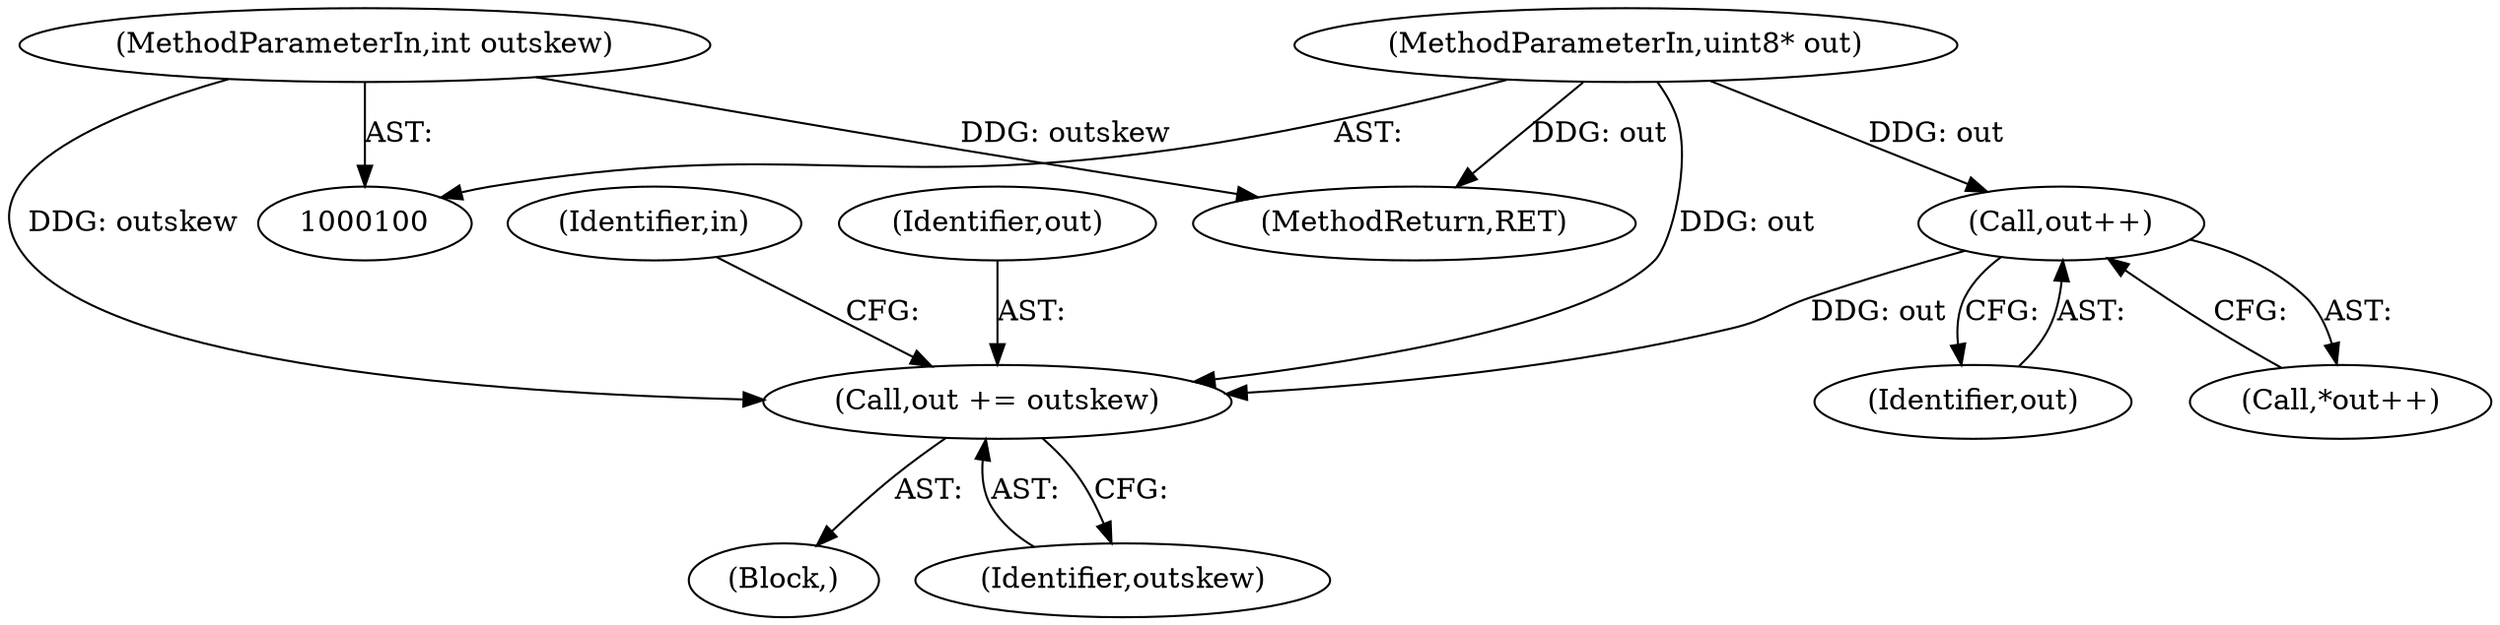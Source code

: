 digraph "0_libtiff_787c0ee906430b772f33ca50b97b8b5ca070faec_0@pointer" {
"1000130" [label="(Call,out += outskew)"];
"1000105" [label="(MethodParameterIn,int outskew)"];
"1000125" [label="(Call,out++)"];
"1000101" [label="(MethodParameterIn,uint8* out)"];
"1000134" [label="(Identifier,in)"];
"1000101" [label="(MethodParameterIn,uint8* out)"];
"1000113" [label="(Block,)"];
"1000130" [label="(Call,out += outskew)"];
"1000105" [label="(MethodParameterIn,int outskew)"];
"1000125" [label="(Call,out++)"];
"1000124" [label="(Call,*out++)"];
"1000126" [label="(Identifier,out)"];
"1000132" [label="(Identifier,outskew)"];
"1000131" [label="(Identifier,out)"];
"1000136" [label="(MethodReturn,RET)"];
"1000130" -> "1000113"  [label="AST: "];
"1000130" -> "1000132"  [label="CFG: "];
"1000131" -> "1000130"  [label="AST: "];
"1000132" -> "1000130"  [label="AST: "];
"1000134" -> "1000130"  [label="CFG: "];
"1000105" -> "1000130"  [label="DDG: outskew"];
"1000125" -> "1000130"  [label="DDG: out"];
"1000101" -> "1000130"  [label="DDG: out"];
"1000105" -> "1000100"  [label="AST: "];
"1000105" -> "1000136"  [label="DDG: outskew"];
"1000125" -> "1000124"  [label="AST: "];
"1000125" -> "1000126"  [label="CFG: "];
"1000126" -> "1000125"  [label="AST: "];
"1000124" -> "1000125"  [label="CFG: "];
"1000101" -> "1000125"  [label="DDG: out"];
"1000101" -> "1000100"  [label="AST: "];
"1000101" -> "1000136"  [label="DDG: out"];
}
